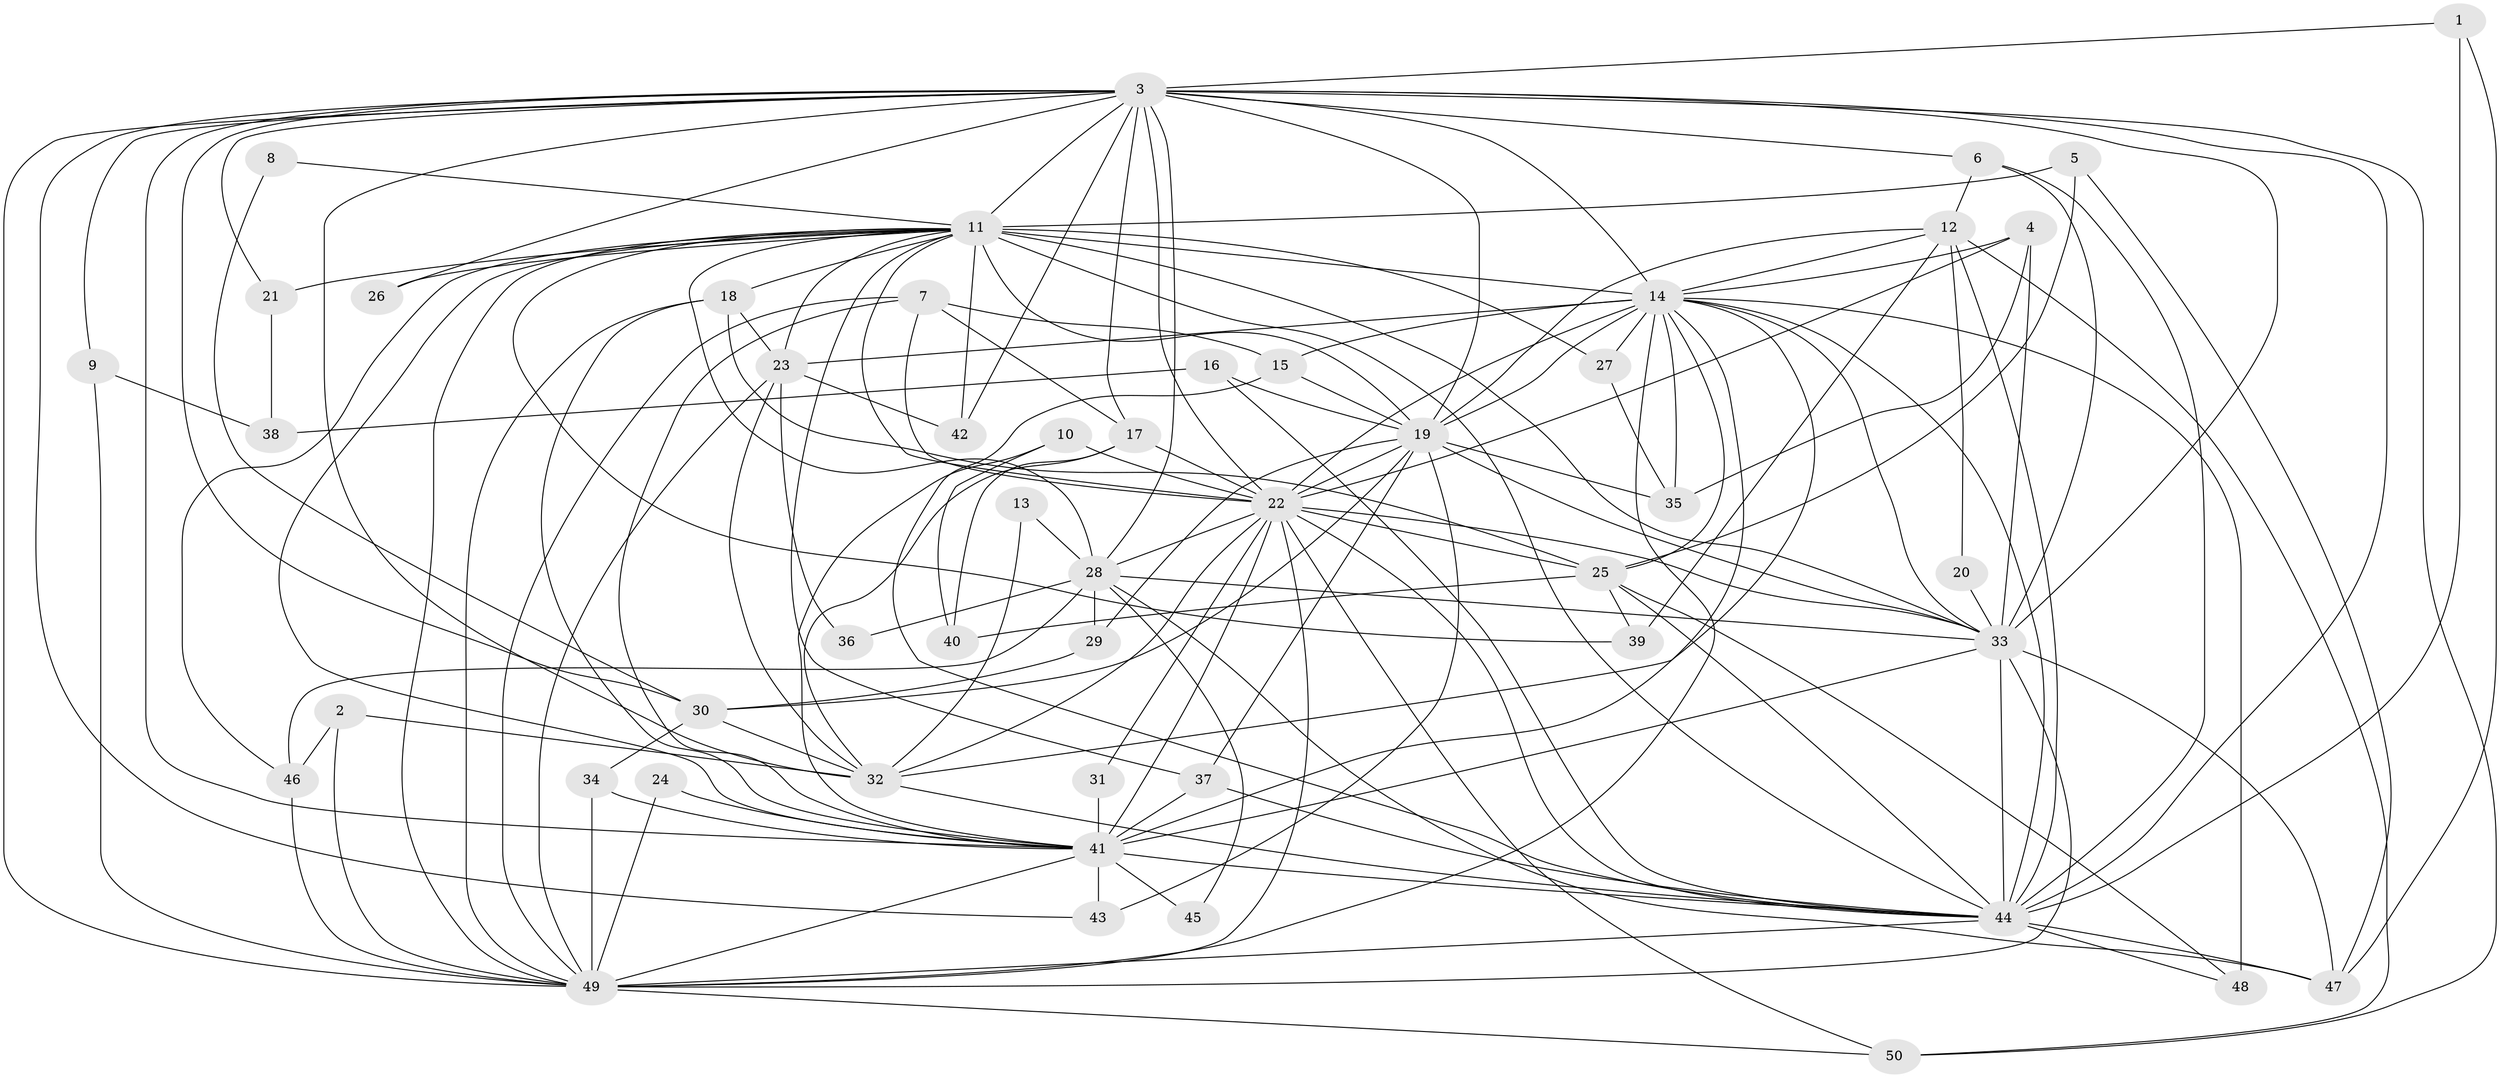// original degree distribution, {24: 0.008130081300813009, 13: 0.008130081300813009, 28: 0.008130081300813009, 21: 0.016260162601626018, 22: 0.008130081300813009, 20: 0.008130081300813009, 27: 0.008130081300813009, 15: 0.008130081300813009, 19: 0.008130081300813009, 14: 0.008130081300813009, 3: 0.2601626016260163, 10: 0.016260162601626018, 4: 0.08943089430894309, 7: 0.024390243902439025, 2: 0.5040650406504065, 8: 0.008130081300813009, 5: 0.008130081300813009}
// Generated by graph-tools (version 1.1) at 2025/36/03/04/25 23:36:21]
// undirected, 50 vertices, 154 edges
graph export_dot {
  node [color=gray90,style=filled];
  1;
  2;
  3;
  4;
  5;
  6;
  7;
  8;
  9;
  10;
  11;
  12;
  13;
  14;
  15;
  16;
  17;
  18;
  19;
  20;
  21;
  22;
  23;
  24;
  25;
  26;
  27;
  28;
  29;
  30;
  31;
  32;
  33;
  34;
  35;
  36;
  37;
  38;
  39;
  40;
  41;
  42;
  43;
  44;
  45;
  46;
  47;
  48;
  49;
  50;
  1 -- 3 [weight=1.0];
  1 -- 44 [weight=1.0];
  1 -- 47 [weight=1.0];
  2 -- 32 [weight=1.0];
  2 -- 46 [weight=1.0];
  2 -- 49 [weight=1.0];
  3 -- 6 [weight=1.0];
  3 -- 9 [weight=1.0];
  3 -- 11 [weight=3.0];
  3 -- 14 [weight=5.0];
  3 -- 17 [weight=2.0];
  3 -- 19 [weight=1.0];
  3 -- 21 [weight=1.0];
  3 -- 22 [weight=2.0];
  3 -- 26 [weight=2.0];
  3 -- 28 [weight=2.0];
  3 -- 30 [weight=2.0];
  3 -- 32 [weight=2.0];
  3 -- 33 [weight=3.0];
  3 -- 41 [weight=2.0];
  3 -- 42 [weight=2.0];
  3 -- 43 [weight=1.0];
  3 -- 44 [weight=4.0];
  3 -- 49 [weight=2.0];
  3 -- 50 [weight=1.0];
  4 -- 14 [weight=1.0];
  4 -- 22 [weight=1.0];
  4 -- 33 [weight=1.0];
  4 -- 35 [weight=1.0];
  5 -- 11 [weight=2.0];
  5 -- 25 [weight=1.0];
  5 -- 47 [weight=1.0];
  6 -- 12 [weight=1.0];
  6 -- 33 [weight=1.0];
  6 -- 44 [weight=1.0];
  7 -- 15 [weight=1.0];
  7 -- 17 [weight=1.0];
  7 -- 22 [weight=1.0];
  7 -- 41 [weight=1.0];
  7 -- 49 [weight=1.0];
  8 -- 11 [weight=1.0];
  8 -- 30 [weight=1.0];
  9 -- 38 [weight=1.0];
  9 -- 49 [weight=1.0];
  10 -- 22 [weight=1.0];
  10 -- 40 [weight=1.0];
  10 -- 41 [weight=1.0];
  11 -- 14 [weight=2.0];
  11 -- 18 [weight=1.0];
  11 -- 19 [weight=1.0];
  11 -- 21 [weight=1.0];
  11 -- 22 [weight=1.0];
  11 -- 23 [weight=1.0];
  11 -- 26 [weight=1.0];
  11 -- 27 [weight=1.0];
  11 -- 28 [weight=1.0];
  11 -- 33 [weight=1.0];
  11 -- 37 [weight=1.0];
  11 -- 39 [weight=1.0];
  11 -- 41 [weight=1.0];
  11 -- 42 [weight=2.0];
  11 -- 44 [weight=3.0];
  11 -- 46 [weight=1.0];
  11 -- 49 [weight=2.0];
  12 -- 14 [weight=1.0];
  12 -- 19 [weight=1.0];
  12 -- 20 [weight=1.0];
  12 -- 39 [weight=1.0];
  12 -- 44 [weight=1.0];
  12 -- 50 [weight=1.0];
  13 -- 28 [weight=1.0];
  13 -- 32 [weight=1.0];
  14 -- 15 [weight=1.0];
  14 -- 19 [weight=1.0];
  14 -- 22 [weight=3.0];
  14 -- 23 [weight=1.0];
  14 -- 25 [weight=1.0];
  14 -- 27 [weight=2.0];
  14 -- 32 [weight=1.0];
  14 -- 33 [weight=3.0];
  14 -- 35 [weight=1.0];
  14 -- 41 [weight=2.0];
  14 -- 44 [weight=3.0];
  14 -- 48 [weight=1.0];
  14 -- 49 [weight=2.0];
  15 -- 19 [weight=1.0];
  15 -- 44 [weight=1.0];
  16 -- 19 [weight=1.0];
  16 -- 38 [weight=1.0];
  16 -- 44 [weight=1.0];
  17 -- 22 [weight=1.0];
  17 -- 32 [weight=1.0];
  17 -- 40 [weight=1.0];
  18 -- 23 [weight=1.0];
  18 -- 25 [weight=1.0];
  18 -- 41 [weight=1.0];
  18 -- 49 [weight=1.0];
  19 -- 22 [weight=1.0];
  19 -- 29 [weight=1.0];
  19 -- 30 [weight=1.0];
  19 -- 33 [weight=2.0];
  19 -- 35 [weight=2.0];
  19 -- 37 [weight=1.0];
  19 -- 43 [weight=1.0];
  20 -- 33 [weight=1.0];
  21 -- 38 [weight=1.0];
  22 -- 25 [weight=2.0];
  22 -- 28 [weight=1.0];
  22 -- 31 [weight=1.0];
  22 -- 32 [weight=1.0];
  22 -- 33 [weight=1.0];
  22 -- 41 [weight=2.0];
  22 -- 44 [weight=1.0];
  22 -- 49 [weight=1.0];
  22 -- 50 [weight=1.0];
  23 -- 32 [weight=1.0];
  23 -- 36 [weight=1.0];
  23 -- 42 [weight=1.0];
  23 -- 49 [weight=1.0];
  24 -- 41 [weight=1.0];
  24 -- 49 [weight=1.0];
  25 -- 39 [weight=1.0];
  25 -- 40 [weight=1.0];
  25 -- 44 [weight=1.0];
  25 -- 48 [weight=1.0];
  27 -- 35 [weight=1.0];
  28 -- 29 [weight=1.0];
  28 -- 33 [weight=1.0];
  28 -- 36 [weight=1.0];
  28 -- 45 [weight=1.0];
  28 -- 46 [weight=1.0];
  28 -- 47 [weight=1.0];
  29 -- 30 [weight=1.0];
  30 -- 32 [weight=1.0];
  30 -- 34 [weight=1.0];
  31 -- 41 [weight=2.0];
  32 -- 44 [weight=1.0];
  33 -- 41 [weight=2.0];
  33 -- 44 [weight=1.0];
  33 -- 47 [weight=1.0];
  33 -- 49 [weight=3.0];
  34 -- 41 [weight=1.0];
  34 -- 49 [weight=1.0];
  37 -- 41 [weight=2.0];
  37 -- 44 [weight=1.0];
  41 -- 43 [weight=1.0];
  41 -- 44 [weight=1.0];
  41 -- 45 [weight=1.0];
  41 -- 49 [weight=1.0];
  44 -- 47 [weight=1.0];
  44 -- 48 [weight=1.0];
  44 -- 49 [weight=1.0];
  46 -- 49 [weight=1.0];
  49 -- 50 [weight=1.0];
}
